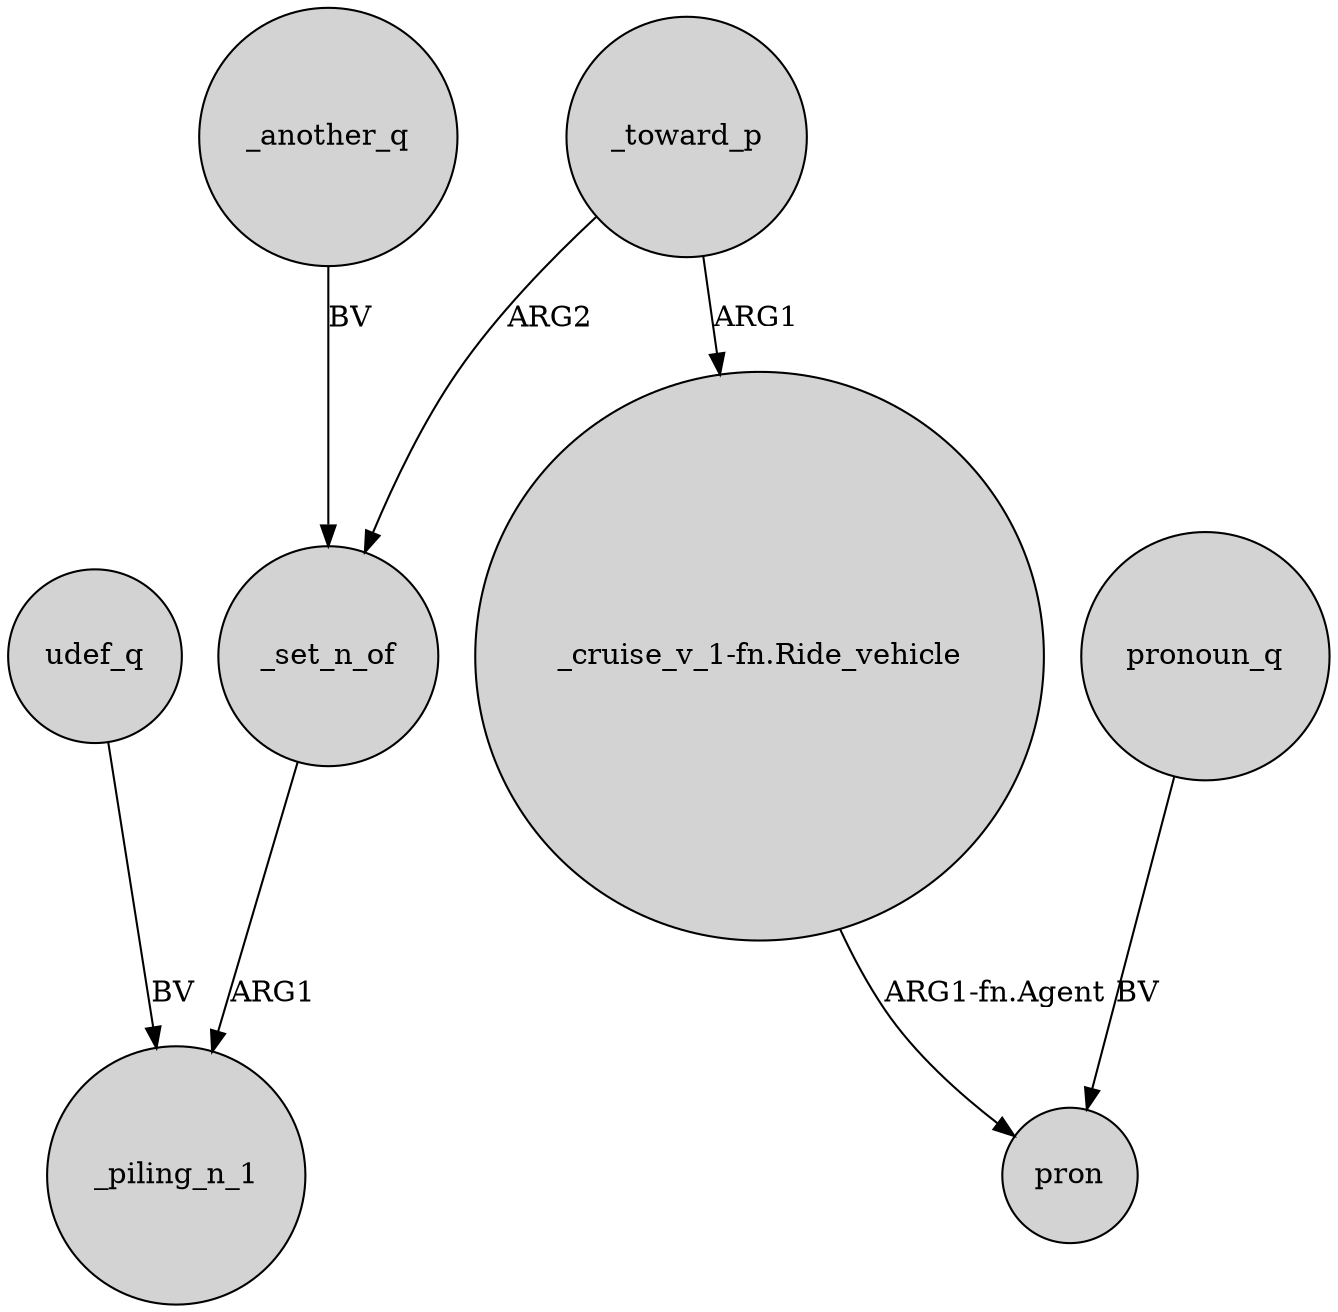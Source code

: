 digraph {
	node [shape=circle style=filled]
	_set_n_of -> _piling_n_1 [label=ARG1]
	"_cruise_v_1-fn.Ride_vehicle" -> pron [label="ARG1-fn.Agent"]
	_another_q -> _set_n_of [label=BV]
	udef_q -> _piling_n_1 [label=BV]
	_toward_p -> _set_n_of [label=ARG2]
	_toward_p -> "_cruise_v_1-fn.Ride_vehicle" [label=ARG1]
	pronoun_q -> pron [label=BV]
}
